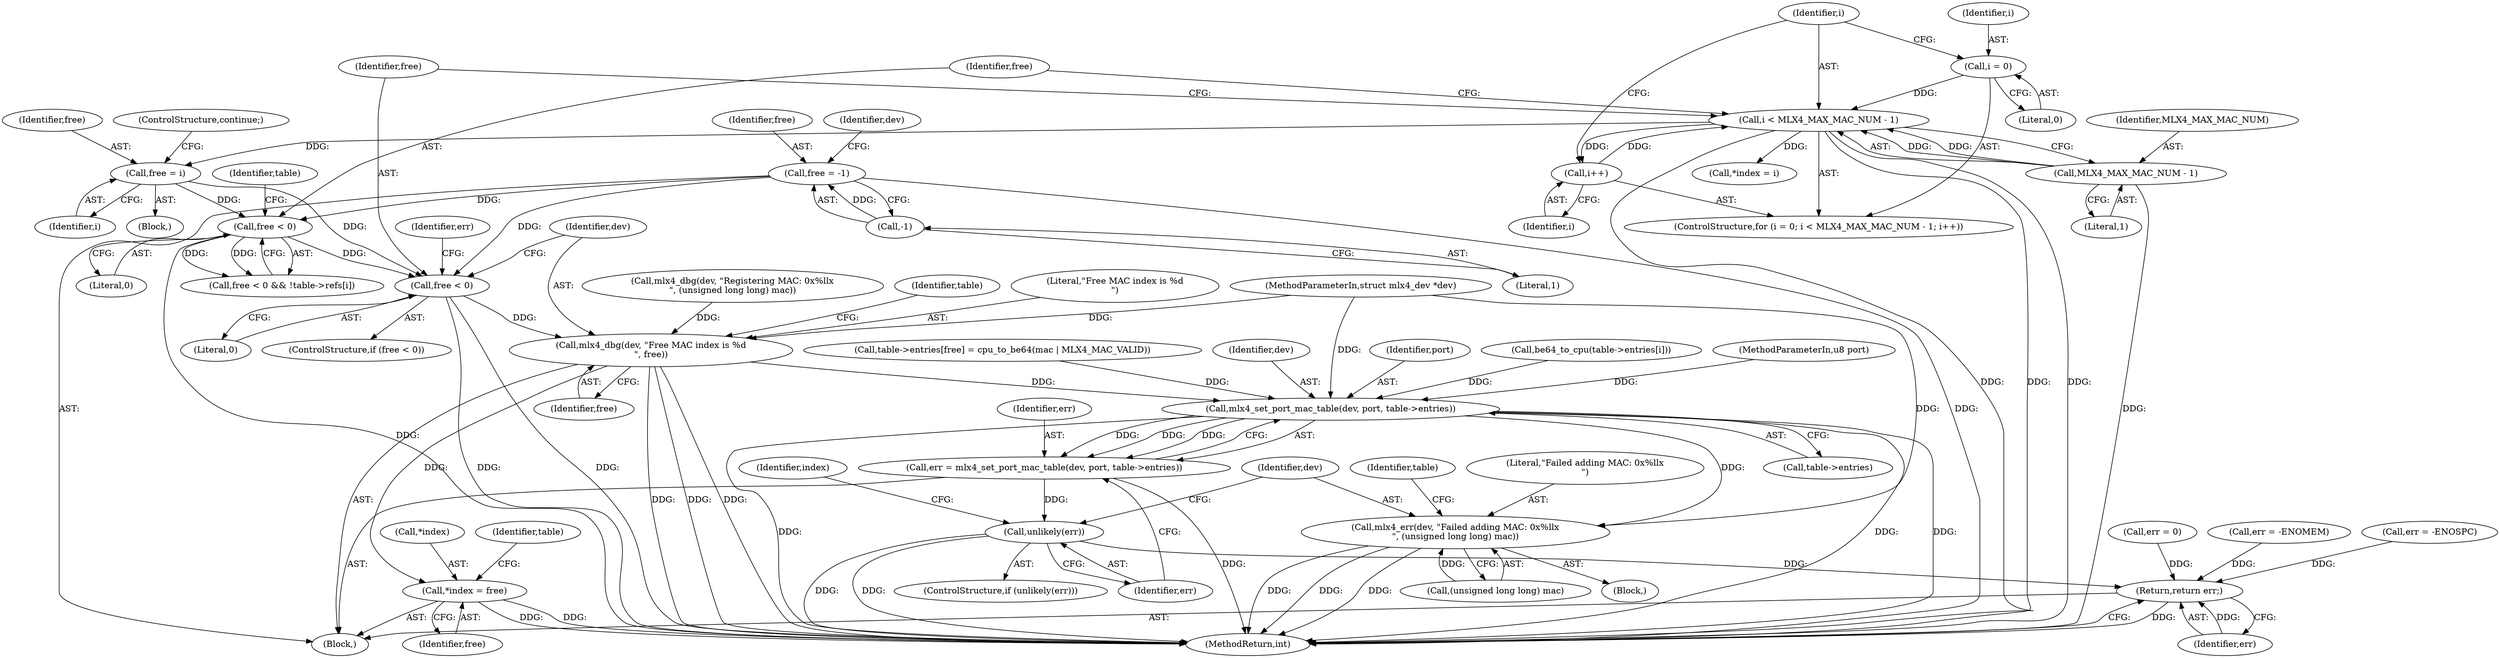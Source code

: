 digraph "0_linux_0926f91083f34d047abc74f1ca4fa6a9c161f7db@API" {
"1000194" [label="(Call,free < 0)"];
"1000156" [label="(Call,free < 0)"];
"1000166" [label="(Call,free = i)"];
"1000146" [label="(Call,i < MLX4_MAX_MAC_NUM - 1)"];
"1000151" [label="(Call,i++)"];
"1000143" [label="(Call,i = 0)"];
"1000148" [label="(Call,MLX4_MAX_MAC_NUM - 1)"];
"1000127" [label="(Call,free = -1)"];
"1000129" [label="(Call,-1)"];
"1000203" [label="(Call,mlx4_dbg(dev, \"Free MAC index is %d\n\", free))"];
"1000240" [label="(Call,mlx4_set_port_mac_table(dev, port, table->entries))"];
"1000238" [label="(Call,err = mlx4_set_port_mac_table(dev, port, table->entries))"];
"1000247" [label="(Call,unlikely(err))"];
"1000285" [label="(Return,return err;)"];
"1000250" [label="(Call,mlx4_err(dev, \"Failed adding MAC: 0x%llx\n\", (unsigned long long) mac))"];
"1000271" [label="(Call,*index = free)"];
"1000131" [label="(Call,mlx4_dbg(dev, \"Registering MAC: 0x%llx\n\", (unsigned long long) mac))"];
"1000167" [label="(Identifier,free)"];
"1000123" [label="(Call,err = 0)"];
"1000242" [label="(Identifier,port)"];
"1000145" [label="(Literal,0)"];
"1000243" [label="(Call,table->entries)"];
"1000168" [label="(Identifier,i)"];
"1000169" [label="(ControlStructure,continue;)"];
"1000151" [label="(Call,i++)"];
"1000104" [label="(MethodParameterIn,struct mlx4_dev *dev)"];
"1000203" [label="(Call,mlx4_dbg(dev, \"Free MAC index is %d\n\", free))"];
"1000143" [label="(Call,i = 0)"];
"1000285" [label="(Return,return err;)"];
"1000155" [label="(Call,free < 0 && !table->refs[i])"];
"1000175" [label="(Call,be64_to_cpu(table->entries[i]))"];
"1000251" [label="(Identifier,dev)"];
"1000150" [label="(Literal,1)"];
"1000152" [label="(Identifier,i)"];
"1000156" [label="(Call,free < 0)"];
"1000210" [label="(Identifier,table)"];
"1000194" [label="(Call,free < 0)"];
"1000198" [label="(Call,err = -ENOMEM)"];
"1000272" [label="(Call,*index)"];
"1000130" [label="(Literal,1)"];
"1000162" [label="(Identifier,table)"];
"1000274" [label="(Identifier,free)"];
"1000132" [label="(Identifier,dev)"];
"1000195" [label="(Identifier,free)"];
"1000239" [label="(Identifier,err)"];
"1000127" [label="(Call,free = -1)"];
"1000165" [label="(Block,)"];
"1000166" [label="(Call,free = i)"];
"1000247" [label="(Call,unlikely(err))"];
"1000128" [label="(Identifier,free)"];
"1000206" [label="(Identifier,free)"];
"1000259" [label="(Identifier,table)"];
"1000240" [label="(Call,mlx4_set_port_mac_table(dev, port, table->entries))"];
"1000158" [label="(Literal,0)"];
"1000196" [label="(Literal,0)"];
"1000250" [label="(Call,mlx4_err(dev, \"Failed adding MAC: 0x%llx\n\", (unsigned long long) mac))"];
"1000271" [label="(Call,*index = free)"];
"1000157" [label="(Identifier,free)"];
"1000105" [label="(MethodParameterIn,u8 port)"];
"1000246" [label="(ControlStructure,if (unlikely(err)))"];
"1000147" [label="(Identifier,i)"];
"1000238" [label="(Call,err = mlx4_set_port_mac_table(dev, port, table->entries))"];
"1000253" [label="(Call,(unsigned long long) mac)"];
"1000287" [label="(MethodReturn,int)"];
"1000277" [label="(Identifier,table)"];
"1000144" [label="(Identifier,i)"];
"1000228" [label="(Call,table->entries[free] = cpu_to_be64(mac | MLX4_MAC_VALID))"];
"1000149" [label="(Identifier,MLX4_MAX_MAC_NUM)"];
"1000248" [label="(Identifier,err)"];
"1000146" [label="(Call,i < MLX4_MAX_MAC_NUM - 1)"];
"1000205" [label="(Literal,\"Free MAC index is %d\n\")"];
"1000241" [label="(Identifier,dev)"];
"1000286" [label="(Identifier,err)"];
"1000142" [label="(ControlStructure,for (i = 0; i < MLX4_MAX_MAC_NUM - 1; i++))"];
"1000108" [label="(Block,)"];
"1000273" [label="(Identifier,index)"];
"1000252" [label="(Literal,\"Failed adding MAC: 0x%llx\n\")"];
"1000148" [label="(Call,MLX4_MAX_MAC_NUM - 1)"];
"1000193" [label="(ControlStructure,if (free < 0))"];
"1000199" [label="(Identifier,err)"];
"1000204" [label="(Identifier,dev)"];
"1000182" [label="(Call,*index = i)"];
"1000129" [label="(Call,-1)"];
"1000249" [label="(Block,)"];
"1000216" [label="(Call,err = -ENOSPC)"];
"1000194" -> "1000193"  [label="AST: "];
"1000194" -> "1000196"  [label="CFG: "];
"1000195" -> "1000194"  [label="AST: "];
"1000196" -> "1000194"  [label="AST: "];
"1000199" -> "1000194"  [label="CFG: "];
"1000204" -> "1000194"  [label="CFG: "];
"1000194" -> "1000287"  [label="DDG: "];
"1000194" -> "1000287"  [label="DDG: "];
"1000156" -> "1000194"  [label="DDG: "];
"1000166" -> "1000194"  [label="DDG: "];
"1000127" -> "1000194"  [label="DDG: "];
"1000194" -> "1000203"  [label="DDG: "];
"1000156" -> "1000155"  [label="AST: "];
"1000156" -> "1000158"  [label="CFG: "];
"1000157" -> "1000156"  [label="AST: "];
"1000158" -> "1000156"  [label="AST: "];
"1000162" -> "1000156"  [label="CFG: "];
"1000155" -> "1000156"  [label="CFG: "];
"1000156" -> "1000287"  [label="DDG: "];
"1000156" -> "1000155"  [label="DDG: "];
"1000156" -> "1000155"  [label="DDG: "];
"1000166" -> "1000156"  [label="DDG: "];
"1000127" -> "1000156"  [label="DDG: "];
"1000166" -> "1000165"  [label="AST: "];
"1000166" -> "1000168"  [label="CFG: "];
"1000167" -> "1000166"  [label="AST: "];
"1000168" -> "1000166"  [label="AST: "];
"1000169" -> "1000166"  [label="CFG: "];
"1000146" -> "1000166"  [label="DDG: "];
"1000146" -> "1000142"  [label="AST: "];
"1000146" -> "1000148"  [label="CFG: "];
"1000147" -> "1000146"  [label="AST: "];
"1000148" -> "1000146"  [label="AST: "];
"1000157" -> "1000146"  [label="CFG: "];
"1000195" -> "1000146"  [label="CFG: "];
"1000146" -> "1000287"  [label="DDG: "];
"1000146" -> "1000287"  [label="DDG: "];
"1000146" -> "1000287"  [label="DDG: "];
"1000151" -> "1000146"  [label="DDG: "];
"1000143" -> "1000146"  [label="DDG: "];
"1000148" -> "1000146"  [label="DDG: "];
"1000148" -> "1000146"  [label="DDG: "];
"1000146" -> "1000151"  [label="DDG: "];
"1000146" -> "1000182"  [label="DDG: "];
"1000151" -> "1000142"  [label="AST: "];
"1000151" -> "1000152"  [label="CFG: "];
"1000152" -> "1000151"  [label="AST: "];
"1000147" -> "1000151"  [label="CFG: "];
"1000143" -> "1000142"  [label="AST: "];
"1000143" -> "1000145"  [label="CFG: "];
"1000144" -> "1000143"  [label="AST: "];
"1000145" -> "1000143"  [label="AST: "];
"1000147" -> "1000143"  [label="CFG: "];
"1000148" -> "1000150"  [label="CFG: "];
"1000149" -> "1000148"  [label="AST: "];
"1000150" -> "1000148"  [label="AST: "];
"1000148" -> "1000287"  [label="DDG: "];
"1000127" -> "1000108"  [label="AST: "];
"1000127" -> "1000129"  [label="CFG: "];
"1000128" -> "1000127"  [label="AST: "];
"1000129" -> "1000127"  [label="AST: "];
"1000132" -> "1000127"  [label="CFG: "];
"1000127" -> "1000287"  [label="DDG: "];
"1000129" -> "1000127"  [label="DDG: "];
"1000129" -> "1000130"  [label="CFG: "];
"1000130" -> "1000129"  [label="AST: "];
"1000203" -> "1000108"  [label="AST: "];
"1000203" -> "1000206"  [label="CFG: "];
"1000204" -> "1000203"  [label="AST: "];
"1000205" -> "1000203"  [label="AST: "];
"1000206" -> "1000203"  [label="AST: "];
"1000210" -> "1000203"  [label="CFG: "];
"1000203" -> "1000287"  [label="DDG: "];
"1000203" -> "1000287"  [label="DDG: "];
"1000203" -> "1000287"  [label="DDG: "];
"1000131" -> "1000203"  [label="DDG: "];
"1000104" -> "1000203"  [label="DDG: "];
"1000203" -> "1000240"  [label="DDG: "];
"1000203" -> "1000271"  [label="DDG: "];
"1000240" -> "1000238"  [label="AST: "];
"1000240" -> "1000243"  [label="CFG: "];
"1000241" -> "1000240"  [label="AST: "];
"1000242" -> "1000240"  [label="AST: "];
"1000243" -> "1000240"  [label="AST: "];
"1000238" -> "1000240"  [label="CFG: "];
"1000240" -> "1000287"  [label="DDG: "];
"1000240" -> "1000287"  [label="DDG: "];
"1000240" -> "1000287"  [label="DDG: "];
"1000240" -> "1000238"  [label="DDG: "];
"1000240" -> "1000238"  [label="DDG: "];
"1000240" -> "1000238"  [label="DDG: "];
"1000104" -> "1000240"  [label="DDG: "];
"1000105" -> "1000240"  [label="DDG: "];
"1000228" -> "1000240"  [label="DDG: "];
"1000175" -> "1000240"  [label="DDG: "];
"1000240" -> "1000250"  [label="DDG: "];
"1000238" -> "1000108"  [label="AST: "];
"1000239" -> "1000238"  [label="AST: "];
"1000248" -> "1000238"  [label="CFG: "];
"1000238" -> "1000287"  [label="DDG: "];
"1000238" -> "1000247"  [label="DDG: "];
"1000247" -> "1000246"  [label="AST: "];
"1000247" -> "1000248"  [label="CFG: "];
"1000248" -> "1000247"  [label="AST: "];
"1000251" -> "1000247"  [label="CFG: "];
"1000273" -> "1000247"  [label="CFG: "];
"1000247" -> "1000287"  [label="DDG: "];
"1000247" -> "1000287"  [label="DDG: "];
"1000247" -> "1000285"  [label="DDG: "];
"1000285" -> "1000108"  [label="AST: "];
"1000285" -> "1000286"  [label="CFG: "];
"1000286" -> "1000285"  [label="AST: "];
"1000287" -> "1000285"  [label="CFG: "];
"1000285" -> "1000287"  [label="DDG: "];
"1000286" -> "1000285"  [label="DDG: "];
"1000216" -> "1000285"  [label="DDG: "];
"1000198" -> "1000285"  [label="DDG: "];
"1000123" -> "1000285"  [label="DDG: "];
"1000250" -> "1000249"  [label="AST: "];
"1000250" -> "1000253"  [label="CFG: "];
"1000251" -> "1000250"  [label="AST: "];
"1000252" -> "1000250"  [label="AST: "];
"1000253" -> "1000250"  [label="AST: "];
"1000259" -> "1000250"  [label="CFG: "];
"1000250" -> "1000287"  [label="DDG: "];
"1000250" -> "1000287"  [label="DDG: "];
"1000250" -> "1000287"  [label="DDG: "];
"1000104" -> "1000250"  [label="DDG: "];
"1000253" -> "1000250"  [label="DDG: "];
"1000271" -> "1000108"  [label="AST: "];
"1000271" -> "1000274"  [label="CFG: "];
"1000272" -> "1000271"  [label="AST: "];
"1000274" -> "1000271"  [label="AST: "];
"1000277" -> "1000271"  [label="CFG: "];
"1000271" -> "1000287"  [label="DDG: "];
"1000271" -> "1000287"  [label="DDG: "];
}
